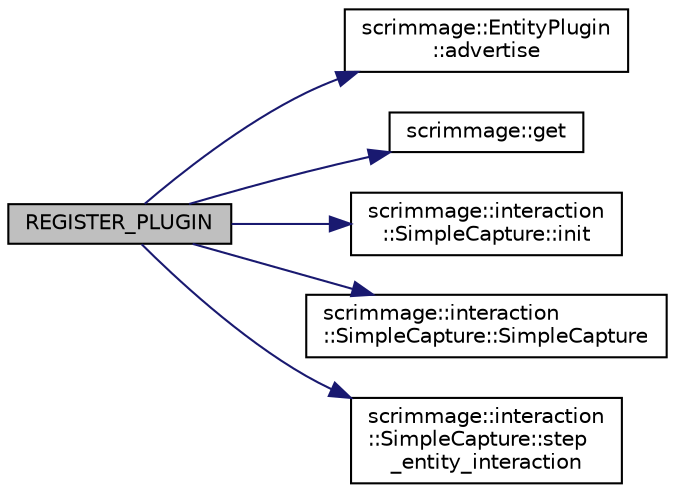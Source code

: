 digraph "REGISTER_PLUGIN"
{
 // LATEX_PDF_SIZE
  edge [fontname="Helvetica",fontsize="10",labelfontname="Helvetica",labelfontsize="10"];
  node [fontname="Helvetica",fontsize="10",shape=record];
  rankdir="LR";
  Node1 [label="REGISTER_PLUGIN",height=0.2,width=0.4,color="black", fillcolor="grey75", style="filled", fontcolor="black",tooltip=" "];
  Node1 -> Node2 [color="midnightblue",fontsize="10",style="solid",fontname="Helvetica"];
  Node2 [label="scrimmage::EntityPlugin\l::advertise",height=0.2,width=0.4,color="black", fillcolor="white", style="filled",URL="$classscrimmage_1_1EntityPlugin.html#aa4237f084247e93ca942aa70708aad03",tooltip=" "];
  Node1 -> Node3 [color="midnightblue",fontsize="10",style="solid",fontname="Helvetica"];
  Node3 [label="scrimmage::get",height=0.2,width=0.4,color="black", fillcolor="white", style="filled",URL="$namespacescrimmage.html#a3cd399bc8f69e9cd9f22ae8426abb456",tooltip=" "];
  Node1 -> Node4 [color="midnightblue",fontsize="10",style="solid",fontname="Helvetica"];
  Node4 [label="scrimmage::interaction\l::SimpleCapture::init",height=0.2,width=0.4,color="black", fillcolor="white", style="filled",URL="$classscrimmage_1_1interaction_1_1SimpleCapture.html#adf8e9b1d5f8f5521310331fc20772d4f",tooltip=" "];
  Node1 -> Node5 [color="midnightblue",fontsize="10",style="solid",fontname="Helvetica"];
  Node5 [label="scrimmage::interaction\l::SimpleCapture::SimpleCapture",height=0.2,width=0.4,color="black", fillcolor="white", style="filled",URL="$classscrimmage_1_1interaction_1_1SimpleCapture.html#a9cb7940f0745cc3cc0d6ffe70154be09",tooltip=" "];
  Node1 -> Node6 [color="midnightblue",fontsize="10",style="solid",fontname="Helvetica"];
  Node6 [label="scrimmage::interaction\l::SimpleCapture::step\l_entity_interaction",height=0.2,width=0.4,color="black", fillcolor="white", style="filled",URL="$classscrimmage_1_1interaction_1_1SimpleCapture.html#af9e4374e4f2c939e8a1137cd26c623a0",tooltip=" "];
}
